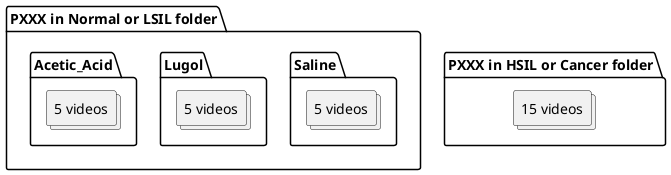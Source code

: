 @startuml 3D_patient_data

folder PXXX1 as "PXXX in Normal or LSIL folder" {
    folder Saline {
        collections VideosSaline1 as "5 videos"
    }    
    folder Lugol {
        collections VideosLugol1 as "5 videos"
    }
    folder Acetic_Acid{
        collections VideosAcetic1 as "5 videos"
    }
}

folder PXXX2 as "PXXX in HSIL or Cancer folder" {
    collections Tout as "15 videos"
}

@enduml